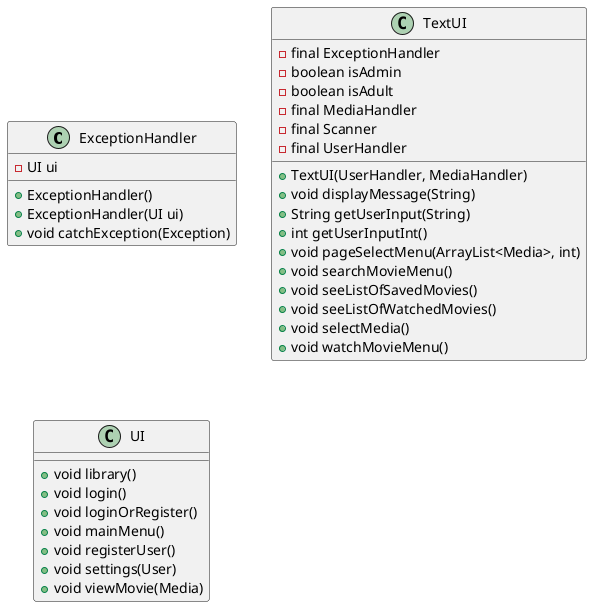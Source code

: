 @startuml
'https://plantuml.com/class-diagram

class ExceptionHandler{
    + ExceptionHandler()
    + ExceptionHandler(UI ui)
    + void catchException(Exception)
    - UI ui
}
class TextUI {
    + TextUI(UserHandler, MediaHandler)
    + void displayMessage(String)
    + String getUserInput(String)
    + int getUserInputInt()
    + void pageSelectMenu(ArrayList<Media>, int)
    + void searchMovieMenu()
    + void seeListOfSavedMovies()
    + void seeListOfWatchedMovies()
    + void selectMedia()
    + void watchMovieMenu()
    - final ExceptionHandler
    - boolean isAdmin
    - boolean isAdult
    - final MediaHandler
    - final Scanner
    - final UserHandler
}
class UI {
    + void library()
    + void login()
    + void loginOrRegister()
    + void mainMenu()
    + void registerUser()
    + void settings(User)
    + void viewMovie(Media)
}
@enduml